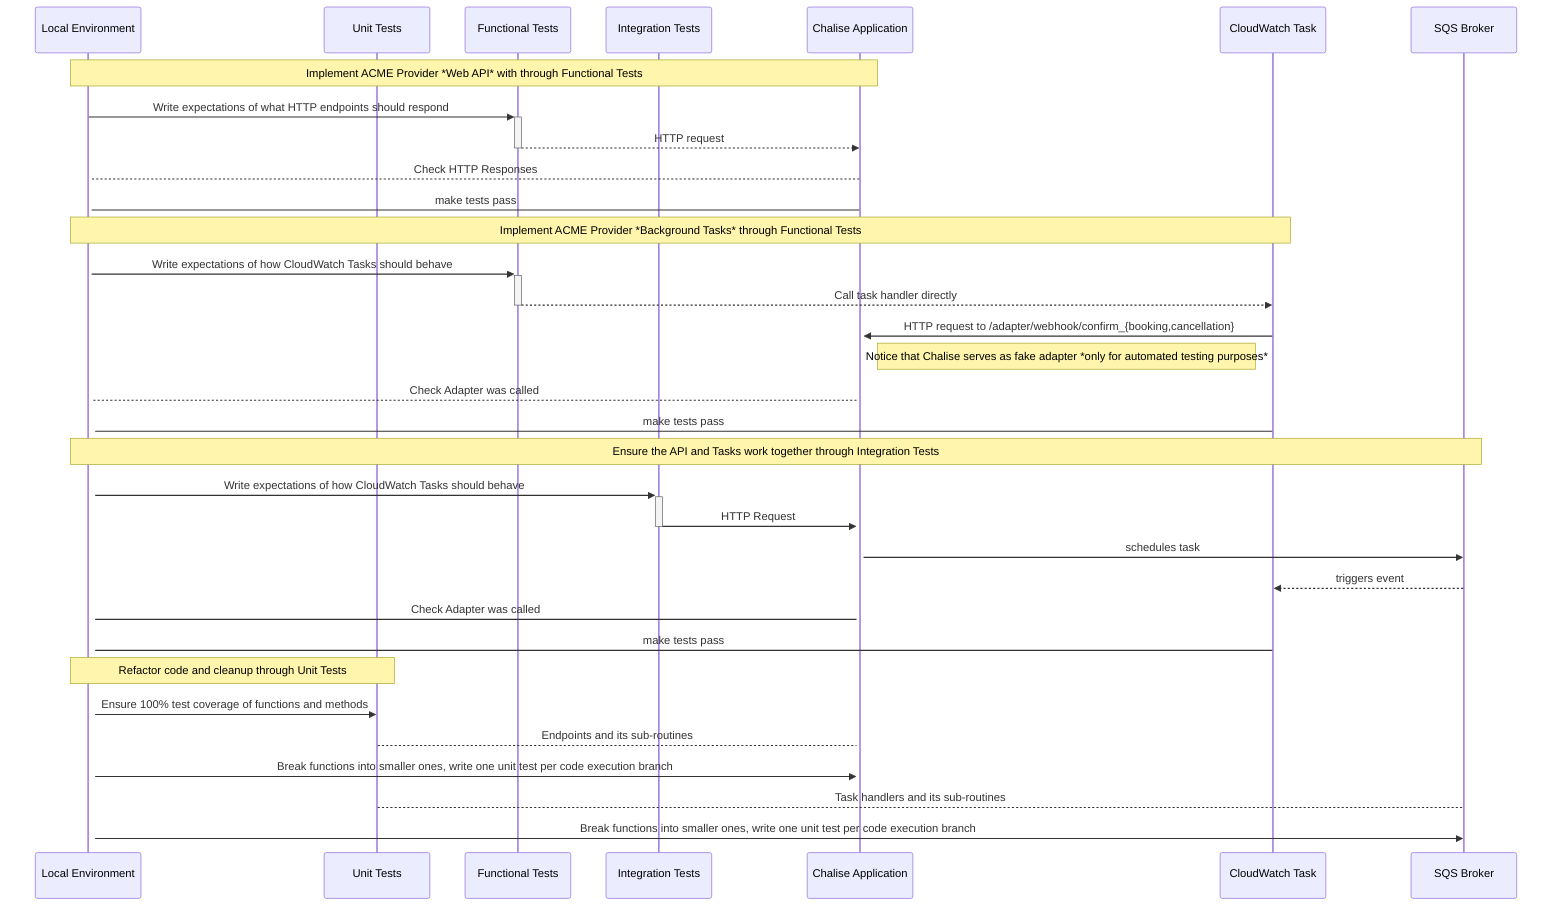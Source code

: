 sequenceDiagram
    participant DEV as Local Environment
    participant UNIT as Unit Tests
    participant FUNC as Functional Tests
    participant INT as Integration Tests
    participant WEB as Chalise Application
    participant TASK as CloudWatch Task
    participant BROKER as SQS Broker
    Note over DEV,WEB: Implement ACME Provider *Web API* with through Functional Tests
    DEV->>+FUNC: Write expectations of what HTTP endpoints should respond
    FUNC-->>-WEB: HTTP request
    WEB-->+DEV: Check HTTP Responses
    DEV->WEB: make tests pass

    Note over DEV,TASK: Implement ACME Provider *Background Tasks* through Functional Tests
    DEV->>+FUNC: Write expectations of how CloudWatch Tasks should behave
    FUNC-->>-TASK: Call task handler directly
    TASK->>+WEB: HTTP request to /adapter/webhook/confirm_{booking,cancellation}
    Note right of WEB: Notice that Chalise serves as fake adapter *only for automated testing purposes*
    WEB-->+DEV: Check Adapter was called
    DEV->TASK: make tests pass

    Note over DEV,BROKER: Ensure the API and Tasks work together through Integration Tests
    DEV->>+INT: Write expectations of how CloudWatch Tasks should behave
    INT->>-WEB: HTTP Request
    WEB->>BROKER: schedules task
    BROKER-->>TASK: triggers event
    DEV->WEB: Check Adapter was called
    DEV->TASK: make tests pass

    Note over DEV,UNIT: Refactor code and cleanup through Unit Tests
    DEV->>UNIT: Ensure 100% test coverage of functions and methods
    UNIT-->WEB: Endpoints and its sub-routines
    DEV->>WEB: Break functions into smaller ones, write one unit test per code execution branch
    UNIT-->BROKER: Task handlers and its sub-routines
    DEV->>BROKER: Break functions into smaller ones, write one unit test per code execution branch